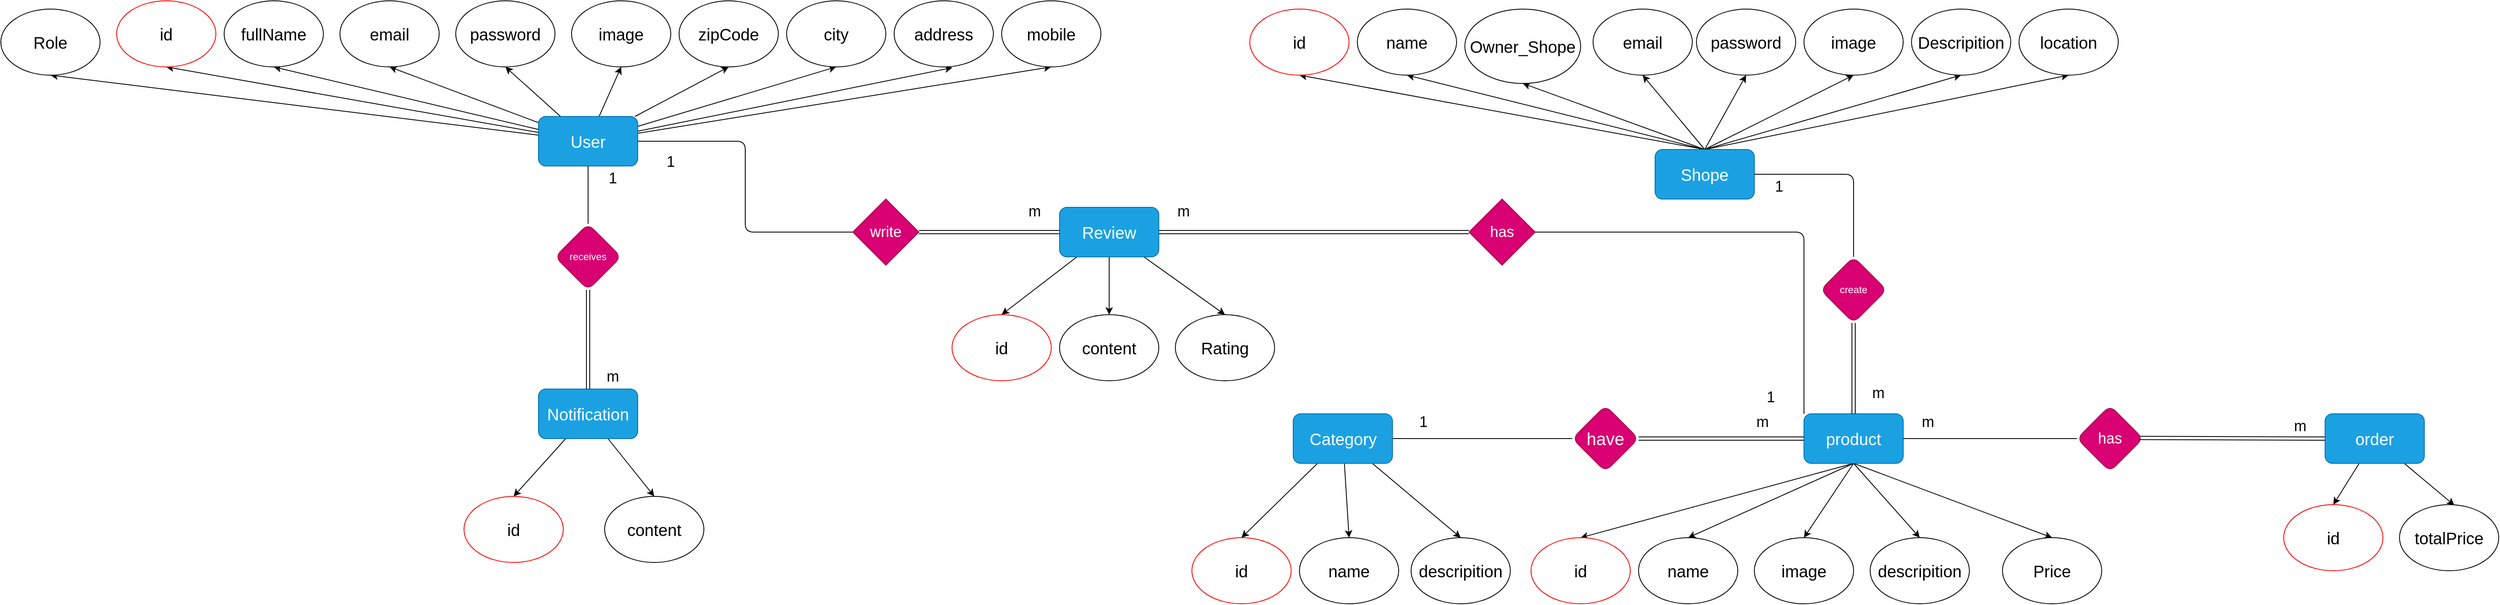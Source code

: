 <mxfile>
    <diagram id="7u9TaaNnizAlvTsoLanY" name="Page-1">
        <mxGraphModel dx="1810" dy="672" grid="1" gridSize="10" guides="1" tooltips="1" connect="1" arrows="1" fold="1" page="1" pageScale="1" pageWidth="850" pageHeight="1100" math="0" shadow="0">
            <root>
                <mxCell id="0"/>
                <mxCell id="1" parent="0"/>
                <mxCell id="14" style="edgeStyle=none;html=1;entryX=0.5;entryY=1;entryDx=0;entryDy=0;fontSize=20;" parent="1" source="3" target="13" edge="1">
                    <mxGeometry relative="1" as="geometry"/>
                </mxCell>
                <mxCell id="15" style="edgeStyle=none;html=1;entryX=0.587;entryY=1.011;entryDx=0;entryDy=0;entryPerimeter=0;fontSize=20;" parent="1" source="3" target="12" edge="1">
                    <mxGeometry relative="1" as="geometry"/>
                </mxCell>
                <mxCell id="16" style="edgeStyle=none;html=1;entryX=0.5;entryY=1;entryDx=0;entryDy=0;fontSize=20;" parent="1" source="3" target="11" edge="1">
                    <mxGeometry relative="1" as="geometry"/>
                </mxCell>
                <mxCell id="17" style="edgeStyle=none;html=1;entryX=0.5;entryY=1;entryDx=0;entryDy=0;fontSize=20;" parent="1" source="3" target="10" edge="1">
                    <mxGeometry relative="1" as="geometry"/>
                </mxCell>
                <mxCell id="18" style="edgeStyle=none;html=1;entryX=0.5;entryY=1;entryDx=0;entryDy=0;fontSize=20;" parent="1" source="3" target="9" edge="1">
                    <mxGeometry relative="1" as="geometry"/>
                </mxCell>
                <mxCell id="19" style="edgeStyle=none;html=1;entryX=0.5;entryY=1;entryDx=0;entryDy=0;fontSize=20;" parent="1" source="3" target="7" edge="1">
                    <mxGeometry relative="1" as="geometry"/>
                </mxCell>
                <mxCell id="20" style="edgeStyle=none;html=1;entryX=0.5;entryY=1;entryDx=0;entryDy=0;fontSize=20;" parent="1" source="3" target="6" edge="1">
                    <mxGeometry relative="1" as="geometry"/>
                </mxCell>
                <mxCell id="21" style="edgeStyle=none;html=1;entryX=0.5;entryY=1;entryDx=0;entryDy=0;fontSize=20;" parent="1" source="3" target="5" edge="1">
                    <mxGeometry relative="1" as="geometry"/>
                </mxCell>
                <mxCell id="22" style="edgeStyle=none;html=1;entryX=0.5;entryY=1;entryDx=0;entryDy=0;fontSize=20;" parent="1" source="3" target="4" edge="1">
                    <mxGeometry relative="1" as="geometry"/>
                </mxCell>
                <mxCell id="24" style="edgeStyle=none;html=1;entryX=0.5;entryY=1;entryDx=0;entryDy=0;fontSize=20;" parent="1" source="3" target="23" edge="1">
                    <mxGeometry relative="1" as="geometry"/>
                </mxCell>
                <mxCell id="3" value="&lt;font style=&quot;font-size: 20px;&quot;&gt;User&lt;/font&gt;" style="rounded=1;whiteSpace=wrap;html=1;fillColor=#1ba1e2;fontColor=#ffffff;strokeColor=#006EAF;" parent="1" vertex="1">
                    <mxGeometry x="110" y="180" width="120" height="60" as="geometry"/>
                </mxCell>
                <mxCell id="4" value="id" style="ellipse;whiteSpace=wrap;html=1;fontSize=20;strokeColor=#FF0000;" parent="1" vertex="1">
                    <mxGeometry x="-400" y="40" width="120" height="80" as="geometry"/>
                </mxCell>
                <mxCell id="5" value="fullName" style="ellipse;whiteSpace=wrap;html=1;fontSize=20;" parent="1" vertex="1">
                    <mxGeometry x="-270" y="40" width="120" height="80" as="geometry"/>
                </mxCell>
                <mxCell id="6" value="email" style="ellipse;whiteSpace=wrap;html=1;fontSize=20;" parent="1" vertex="1">
                    <mxGeometry x="-130" y="40" width="120" height="80" as="geometry"/>
                </mxCell>
                <mxCell id="7" value="password" style="ellipse;whiteSpace=wrap;html=1;fontSize=20;" parent="1" vertex="1">
                    <mxGeometry x="10" y="40" width="120" height="80" as="geometry"/>
                </mxCell>
                <mxCell id="9" value="image" style="ellipse;whiteSpace=wrap;html=1;fontSize=20;" parent="1" vertex="1">
                    <mxGeometry x="150" y="40" width="120" height="80" as="geometry"/>
                </mxCell>
                <mxCell id="10" value="zipCode" style="ellipse;whiteSpace=wrap;html=1;fontSize=20;" parent="1" vertex="1">
                    <mxGeometry x="280" y="40" width="120" height="80" as="geometry"/>
                </mxCell>
                <mxCell id="11" value="city" style="ellipse;whiteSpace=wrap;html=1;fontSize=20;" parent="1" vertex="1">
                    <mxGeometry x="410" y="40" width="120" height="80" as="geometry"/>
                </mxCell>
                <mxCell id="12" value="address" style="ellipse;whiteSpace=wrap;html=1;fontSize=20;" parent="1" vertex="1">
                    <mxGeometry x="540" y="40" width="120" height="80" as="geometry"/>
                </mxCell>
                <mxCell id="13" value="mobile" style="ellipse;whiteSpace=wrap;html=1;fontSize=20;" parent="1" vertex="1">
                    <mxGeometry x="670" y="40" width="120" height="80" as="geometry"/>
                </mxCell>
                <mxCell id="23" value="Role" style="ellipse;whiteSpace=wrap;html=1;fontSize=20;" parent="1" vertex="1">
                    <mxGeometry x="-540" y="50" width="120" height="80" as="geometry"/>
                </mxCell>
                <mxCell id="36" style="edgeStyle=none;html=1;entryX=0.5;entryY=1;entryDx=0;entryDy=0;fontSize=20;exitX=0.5;exitY=0;exitDx=0;exitDy=0;" parent="1" source="25" target="28" edge="1">
                    <mxGeometry relative="1" as="geometry"/>
                </mxCell>
                <mxCell id="37" style="edgeStyle=none;html=1;entryX=0.5;entryY=1;entryDx=0;entryDy=0;fontSize=20;exitX=0.5;exitY=0;exitDx=0;exitDy=0;" parent="1" source="25" target="29" edge="1">
                    <mxGeometry relative="1" as="geometry"/>
                </mxCell>
                <mxCell id="38" style="edgeStyle=none;html=1;entryX=0.5;entryY=1;entryDx=0;entryDy=0;fontSize=20;exitX=0.5;exitY=0;exitDx=0;exitDy=0;" parent="1" source="25" target="33" edge="1">
                    <mxGeometry relative="1" as="geometry"/>
                </mxCell>
                <mxCell id="39" style="edgeStyle=none;html=1;entryX=0.5;entryY=1;entryDx=0;entryDy=0;fontSize=20;exitX=0.5;exitY=0;exitDx=0;exitDy=0;" parent="1" source="25" target="30" edge="1">
                    <mxGeometry relative="1" as="geometry"/>
                </mxCell>
                <mxCell id="40" style="edgeStyle=none;html=1;entryX=0.5;entryY=1;entryDx=0;entryDy=0;fontSize=20;exitX=0.5;exitY=0;exitDx=0;exitDy=0;" parent="1" source="25" target="31" edge="1">
                    <mxGeometry relative="1" as="geometry"/>
                </mxCell>
                <mxCell id="41" style="edgeStyle=none;html=1;entryX=0.5;entryY=1;entryDx=0;entryDy=0;fontSize=20;exitX=0.5;exitY=0;exitDx=0;exitDy=0;" parent="1" source="25" target="32" edge="1">
                    <mxGeometry relative="1" as="geometry"/>
                </mxCell>
                <mxCell id="42" style="edgeStyle=none;html=1;entryX=0.5;entryY=1;entryDx=0;entryDy=0;fontSize=20;exitX=0.5;exitY=0;exitDx=0;exitDy=0;" parent="1" source="25" target="34" edge="1">
                    <mxGeometry relative="1" as="geometry"/>
                </mxCell>
                <mxCell id="43" style="edgeStyle=none;html=1;entryX=0.5;entryY=1;entryDx=0;entryDy=0;fontSize=20;exitX=0.5;exitY=0;exitDx=0;exitDy=0;" parent="1" source="25" target="35" edge="1">
                    <mxGeometry relative="1" as="geometry"/>
                </mxCell>
                <mxCell id="25" value="&lt;font style=&quot;font-size: 20px;&quot;&gt;Shope&lt;/font&gt;" style="rounded=1;whiteSpace=wrap;html=1;fillColor=#1ba1e2;fontColor=#ffffff;strokeColor=#006EAF;" parent="1" vertex="1">
                    <mxGeometry x="1460" y="220" width="120" height="60" as="geometry"/>
                </mxCell>
                <mxCell id="28" value="id" style="ellipse;whiteSpace=wrap;html=1;fontSize=20;strokeColor=#FF0000;" parent="1" vertex="1">
                    <mxGeometry x="970" y="50" width="120" height="80" as="geometry"/>
                </mxCell>
                <mxCell id="29" value="name" style="ellipse;whiteSpace=wrap;html=1;fontSize=20;" parent="1" vertex="1">
                    <mxGeometry x="1100" y="50" width="120" height="80" as="geometry"/>
                </mxCell>
                <mxCell id="30" value="email" style="ellipse;whiteSpace=wrap;html=1;fontSize=20;" parent="1" vertex="1">
                    <mxGeometry x="1385" y="50" width="120" height="80" as="geometry"/>
                </mxCell>
                <mxCell id="31" value="password" style="ellipse;whiteSpace=wrap;html=1;fontSize=20;" parent="1" vertex="1">
                    <mxGeometry x="1510" y="50" width="120" height="80" as="geometry"/>
                </mxCell>
                <mxCell id="32" value="image" style="ellipse;whiteSpace=wrap;html=1;fontSize=20;" parent="1" vertex="1">
                    <mxGeometry x="1640" y="50" width="120" height="80" as="geometry"/>
                </mxCell>
                <mxCell id="33" value="Owner_Shope" style="ellipse;whiteSpace=wrap;html=1;fontSize=20;" parent="1" vertex="1">
                    <mxGeometry x="1230" y="50" width="140" height="90" as="geometry"/>
                </mxCell>
                <mxCell id="34" value="Descripition" style="ellipse;whiteSpace=wrap;html=1;fontSize=20;" parent="1" vertex="1">
                    <mxGeometry x="1770" y="50" width="120" height="80" as="geometry"/>
                </mxCell>
                <mxCell id="35" value="location" style="ellipse;whiteSpace=wrap;html=1;fontSize=20;" parent="1" vertex="1">
                    <mxGeometry x="1900" y="50" width="120" height="80" as="geometry"/>
                </mxCell>
                <mxCell id="53" style="edgeStyle=none;html=1;entryX=0.5;entryY=0;entryDx=0;entryDy=0;" parent="1" source="44" target="50" edge="1">
                    <mxGeometry relative="1" as="geometry"/>
                </mxCell>
                <mxCell id="54" style="edgeStyle=none;html=1;entryX=0.5;entryY=0;entryDx=0;entryDy=0;" parent="1" source="44" target="51" edge="1">
                    <mxGeometry relative="1" as="geometry"/>
                </mxCell>
                <mxCell id="55" style="edgeStyle=none;html=1;entryX=0.5;entryY=0;entryDx=0;entryDy=0;" parent="1" source="44" target="52" edge="1">
                    <mxGeometry relative="1" as="geometry"/>
                </mxCell>
                <mxCell id="44" value="&lt;font style=&quot;font-size: 20px;&quot;&gt;Category&lt;/font&gt;" style="rounded=1;whiteSpace=wrap;html=1;fillColor=#1ba1e2;fontColor=#ffffff;strokeColor=#006EAF;" parent="1" vertex="1">
                    <mxGeometry x="1022.5" y="540" width="120" height="60" as="geometry"/>
                </mxCell>
                <mxCell id="67" style="edgeStyle=none;html=1;entryX=0.5;entryY=0;entryDx=0;entryDy=0;exitX=0.5;exitY=1;exitDx=0;exitDy=0;" parent="1" source="46" target="62" edge="1">
                    <mxGeometry relative="1" as="geometry"/>
                </mxCell>
                <mxCell id="68" style="edgeStyle=none;html=1;entryX=0.5;entryY=0;entryDx=0;entryDy=0;exitX=0.5;exitY=1;exitDx=0;exitDy=0;" parent="1" source="46" target="63" edge="1">
                    <mxGeometry relative="1" as="geometry"/>
                </mxCell>
                <mxCell id="69" style="edgeStyle=none;html=1;entryX=0.5;entryY=0;entryDx=0;entryDy=0;exitX=0.5;exitY=1;exitDx=0;exitDy=0;" parent="1" source="46" target="64" edge="1">
                    <mxGeometry relative="1" as="geometry"/>
                </mxCell>
                <mxCell id="70" style="edgeStyle=none;html=1;entryX=0.5;entryY=0;entryDx=0;entryDy=0;exitX=0.5;exitY=1;exitDx=0;exitDy=0;" parent="1" source="46" target="65" edge="1">
                    <mxGeometry relative="1" as="geometry"/>
                </mxCell>
                <mxCell id="71" style="edgeStyle=none;html=1;entryX=0.5;entryY=0;entryDx=0;entryDy=0;exitX=0.5;exitY=1;exitDx=0;exitDy=0;" parent="1" source="46" target="66" edge="1">
                    <mxGeometry relative="1" as="geometry"/>
                </mxCell>
                <mxCell id="46" value="&lt;font style=&quot;font-size: 20px;&quot;&gt;product&lt;/font&gt;" style="rounded=1;whiteSpace=wrap;html=1;fillColor=#1ba1e2;fontColor=#ffffff;strokeColor=#006EAF;" parent="1" vertex="1">
                    <mxGeometry x="1640" y="540" width="120" height="60" as="geometry"/>
                </mxCell>
                <mxCell id="80" style="edgeStyle=none;html=1;entryX=0.5;entryY=0;entryDx=0;entryDy=0;fontSize=18;" parent="1" source="47" target="78" edge="1">
                    <mxGeometry relative="1" as="geometry"/>
                </mxCell>
                <mxCell id="81" style="edgeStyle=none;html=1;entryX=0.5;entryY=0;entryDx=0;entryDy=0;fontSize=18;" parent="1" source="47" target="79" edge="1">
                    <mxGeometry relative="1" as="geometry"/>
                </mxCell>
                <mxCell id="47" value="&lt;font style=&quot;font-size: 20px;&quot;&gt;Notification&lt;/font&gt;" style="rounded=1;whiteSpace=wrap;html=1;fillColor=#1ba1e2;fontColor=#ffffff;strokeColor=#006EAF;" parent="1" vertex="1">
                    <mxGeometry x="110" y="510" width="120" height="60" as="geometry"/>
                </mxCell>
                <mxCell id="120" style="edgeStyle=none;html=1;entryX=0.5;entryY=0;entryDx=0;entryDy=0;" edge="1" parent="1" source="48" target="117">
                    <mxGeometry relative="1" as="geometry"/>
                </mxCell>
                <mxCell id="121" style="edgeStyle=none;html=1;entryX=0.5;entryY=0;entryDx=0;entryDy=0;" edge="1" parent="1" source="48" target="118">
                    <mxGeometry relative="1" as="geometry"/>
                </mxCell>
                <mxCell id="122" style="edgeStyle=none;html=1;entryX=0.5;entryY=0;entryDx=0;entryDy=0;" edge="1" parent="1" source="48" target="119">
                    <mxGeometry relative="1" as="geometry"/>
                </mxCell>
                <mxCell id="48" value="&lt;font style=&quot;font-size: 20px;&quot;&gt;Review&lt;/font&gt;" style="rounded=1;whiteSpace=wrap;html=1;fillColor=#1ba1e2;fontColor=#ffffff;strokeColor=#006EAF;" parent="1" vertex="1">
                    <mxGeometry x="740" y="290" width="120" height="60" as="geometry"/>
                </mxCell>
                <mxCell id="101" style="edgeStyle=none;html=1;entryX=0.5;entryY=0;entryDx=0;entryDy=0;fontSize=18;" parent="1" source="49" target="99" edge="1">
                    <mxGeometry relative="1" as="geometry"/>
                </mxCell>
                <mxCell id="102" style="edgeStyle=none;html=1;entryX=0.553;entryY=0.011;entryDx=0;entryDy=0;entryPerimeter=0;fontSize=18;" parent="1" source="49" target="100" edge="1">
                    <mxGeometry relative="1" as="geometry"/>
                </mxCell>
                <mxCell id="49" value="&lt;font style=&quot;font-size: 20px;&quot;&gt;order&lt;br&gt;&lt;/font&gt;" style="rounded=1;whiteSpace=wrap;html=1;fillColor=#1ba1e2;fontColor=#ffffff;strokeColor=#006EAF;" parent="1" vertex="1">
                    <mxGeometry x="2270" y="540" width="120" height="60" as="geometry"/>
                </mxCell>
                <mxCell id="50" value="id" style="ellipse;whiteSpace=wrap;html=1;fontSize=20;strokeColor=#FF0000;" parent="1" vertex="1">
                    <mxGeometry x="900" y="690" width="120" height="80" as="geometry"/>
                </mxCell>
                <mxCell id="51" value="name" style="ellipse;whiteSpace=wrap;html=1;fontSize=20;" parent="1" vertex="1">
                    <mxGeometry x="1030" y="690" width="120" height="80" as="geometry"/>
                </mxCell>
                <mxCell id="52" value="descripition" style="ellipse;whiteSpace=wrap;html=1;fontSize=20;" parent="1" vertex="1">
                    <mxGeometry x="1165" y="690" width="120" height="80" as="geometry"/>
                </mxCell>
                <mxCell id="59" value="create" style="rhombus;whiteSpace=wrap;html=1;rounded=1;fillColor=#d80073;fontColor=#ffffff;strokeColor=#A50040;" parent="1" vertex="1">
                    <mxGeometry x="1660" y="350" width="80" height="80" as="geometry"/>
                </mxCell>
                <mxCell id="62" value="id" style="ellipse;whiteSpace=wrap;html=1;fontSize=20;strokeColor=#FF0000;" parent="1" vertex="1">
                    <mxGeometry x="1310" y="690" width="120" height="80" as="geometry"/>
                </mxCell>
                <mxCell id="63" value="name" style="ellipse;whiteSpace=wrap;html=1;fontSize=20;" parent="1" vertex="1">
                    <mxGeometry x="1440" y="690" width="120" height="80" as="geometry"/>
                </mxCell>
                <mxCell id="64" value="image" style="ellipse;whiteSpace=wrap;html=1;fontSize=20;" parent="1" vertex="1">
                    <mxGeometry x="1580" y="690" width="120" height="80" as="geometry"/>
                </mxCell>
                <mxCell id="65" value="descripition" style="ellipse;whiteSpace=wrap;html=1;fontSize=20;" parent="1" vertex="1">
                    <mxGeometry x="1720" y="690" width="120" height="80" as="geometry"/>
                </mxCell>
                <mxCell id="66" value="Price" style="ellipse;whiteSpace=wrap;html=1;fontSize=20;" parent="1" vertex="1">
                    <mxGeometry x="1880" y="690" width="120" height="80" as="geometry"/>
                </mxCell>
                <mxCell id="72" value="&lt;font style=&quot;font-size: 18px;&quot;&gt;has&lt;/font&gt;" style="rhombus;whiteSpace=wrap;html=1;rounded=1;fillColor=#d80073;fontColor=#ffffff;strokeColor=#A50040;" parent="1" vertex="1">
                    <mxGeometry x="1970" y="530" width="80" height="80" as="geometry"/>
                </mxCell>
                <mxCell id="75" value="&lt;font style=&quot;font-size: 21px;&quot;&gt;have&lt;/font&gt;" style="rhombus;whiteSpace=wrap;html=1;rounded=1;fillColor=#d80073;fontColor=#ffffff;strokeColor=#A50040;" parent="1" vertex="1">
                    <mxGeometry x="1360" y="530" width="80" height="80" as="geometry"/>
                </mxCell>
                <mxCell id="78" value="id" style="ellipse;whiteSpace=wrap;html=1;fontSize=20;strokeColor=#FF0000;" parent="1" vertex="1">
                    <mxGeometry x="20" y="640" width="120" height="80" as="geometry"/>
                </mxCell>
                <mxCell id="79" value="content" style="ellipse;whiteSpace=wrap;html=1;fontSize=20;" parent="1" vertex="1">
                    <mxGeometry x="190" y="640" width="120" height="80" as="geometry"/>
                </mxCell>
                <mxCell id="83" value="receives" style="rhombus;whiteSpace=wrap;html=1;rounded=1;fillColor=#d80073;fontColor=#ffffff;strokeColor=#A50040;" parent="1" vertex="1">
                    <mxGeometry x="130" y="310" width="80" height="80" as="geometry"/>
                </mxCell>
                <mxCell id="87" value="1" style="text;html=1;strokeColor=none;fillColor=none;align=center;verticalAlign=middle;whiteSpace=wrap;rounded=0;fontSize=18;" parent="1" vertex="1">
                    <mxGeometry x="170" y="240" width="60" height="30" as="geometry"/>
                </mxCell>
                <mxCell id="88" value="" style="endArrow=none;html=1;fontSize=18;entryX=0.5;entryY=1;entryDx=0;entryDy=0;" parent="1" source="83" target="3" edge="1">
                    <mxGeometry width="50" height="50" relative="1" as="geometry">
                        <mxPoint x="110" y="350" as="sourcePoint"/>
                        <mxPoint x="160" y="300" as="targetPoint"/>
                    </mxGeometry>
                </mxCell>
                <mxCell id="89" value="" style="shape=link;html=1;fontSize=18;entryX=0.5;entryY=0;entryDx=0;entryDy=0;exitX=0.5;exitY=1;exitDx=0;exitDy=0;" parent="1" source="83" target="47" edge="1">
                    <mxGeometry width="100" relative="1" as="geometry">
                        <mxPoint x="80" y="320" as="sourcePoint"/>
                        <mxPoint x="180" y="320" as="targetPoint"/>
                    </mxGeometry>
                </mxCell>
                <mxCell id="90" value="m" style="text;html=1;strokeColor=none;fillColor=none;align=center;verticalAlign=middle;whiteSpace=wrap;rounded=0;fontSize=18;" parent="1" vertex="1">
                    <mxGeometry x="170" y="480" width="60" height="30" as="geometry"/>
                </mxCell>
                <mxCell id="91" value="" style="endArrow=none;html=1;fontSize=18;entryX=1;entryY=0.5;entryDx=0;entryDy=0;exitX=0.5;exitY=0;exitDx=0;exitDy=0;" parent="1" source="59" target="25" edge="1">
                    <mxGeometry width="50" height="50" relative="1" as="geometry">
                        <mxPoint x="1550" y="360" as="sourcePoint"/>
                        <mxPoint x="1600" y="310" as="targetPoint"/>
                        <Array as="points">
                            <mxPoint x="1700" y="250"/>
                        </Array>
                    </mxGeometry>
                </mxCell>
                <mxCell id="92" value="1" style="text;html=1;strokeColor=none;fillColor=none;align=center;verticalAlign=middle;whiteSpace=wrap;rounded=0;fontSize=18;" parent="1" vertex="1">
                    <mxGeometry x="1580" y="250" width="60" height="30" as="geometry"/>
                </mxCell>
                <mxCell id="93" value="" style="shape=link;html=1;fontSize=18;exitX=0.5;exitY=1;exitDx=0;exitDy=0;entryX=0.5;entryY=0;entryDx=0;entryDy=0;" parent="1" source="59" target="46" edge="1">
                    <mxGeometry width="100" relative="1" as="geometry">
                        <mxPoint x="2110" y="430" as="sourcePoint"/>
                        <mxPoint x="2210" y="430" as="targetPoint"/>
                    </mxGeometry>
                </mxCell>
                <mxCell id="94" value="m" style="text;html=1;strokeColor=none;fillColor=none;align=center;verticalAlign=middle;whiteSpace=wrap;rounded=0;fontSize=18;" parent="1" vertex="1">
                    <mxGeometry x="1700" y="500" width="60" height="30" as="geometry"/>
                </mxCell>
                <mxCell id="95" value="" style="shape=link;html=1;fontSize=18;exitX=0;exitY=0.5;exitDx=0;exitDy=0;entryX=0.946;entryY=0.49;entryDx=0;entryDy=0;entryPerimeter=0;" parent="1" source="49" target="72" edge="1">
                    <mxGeometry width="100" relative="1" as="geometry">
                        <mxPoint x="1950" y="560" as="sourcePoint"/>
                        <mxPoint x="2050" y="560" as="targetPoint"/>
                    </mxGeometry>
                </mxCell>
                <mxCell id="96" value="" style="endArrow=none;html=1;fontSize=18;exitX=1;exitY=0.5;exitDx=0;exitDy=0;entryX=0;entryY=0.5;entryDx=0;entryDy=0;" parent="1" source="46" target="72" edge="1">
                    <mxGeometry width="50" height="50" relative="1" as="geometry">
                        <mxPoint x="1990" y="590" as="sourcePoint"/>
                        <mxPoint x="2040" y="540" as="targetPoint"/>
                    </mxGeometry>
                </mxCell>
                <mxCell id="97" value="m" style="text;html=1;strokeColor=none;fillColor=none;align=center;verticalAlign=middle;whiteSpace=wrap;rounded=0;fontSize=18;" parent="1" vertex="1">
                    <mxGeometry x="1760" y="535" width="60" height="30" as="geometry"/>
                </mxCell>
                <mxCell id="98" value="m" style="text;html=1;strokeColor=none;fillColor=none;align=center;verticalAlign=middle;whiteSpace=wrap;rounded=0;fontSize=18;" parent="1" vertex="1">
                    <mxGeometry x="2210" y="540" width="60" height="30" as="geometry"/>
                </mxCell>
                <mxCell id="99" value="id" style="ellipse;whiteSpace=wrap;html=1;fontSize=20;strokeColor=#FF0000;" parent="1" vertex="1">
                    <mxGeometry x="2220" y="650" width="120" height="80" as="geometry"/>
                </mxCell>
                <mxCell id="100" value="totalPrice" style="ellipse;whiteSpace=wrap;html=1;fontSize=20;" parent="1" vertex="1">
                    <mxGeometry x="2360" y="650" width="120" height="80" as="geometry"/>
                </mxCell>
                <mxCell id="103" value="" style="endArrow=none;html=1;fontSize=18;exitX=1;exitY=0.5;exitDx=0;exitDy=0;entryX=0;entryY=0.5;entryDx=0;entryDy=0;" parent="1" source="3" target="104" edge="1">
                    <mxGeometry width="50" height="50" relative="1" as="geometry">
                        <mxPoint x="710" y="500" as="sourcePoint"/>
                        <mxPoint x="760" y="450" as="targetPoint"/>
                        <Array as="points">
                            <mxPoint x="360" y="210"/>
                            <mxPoint x="360" y="320"/>
                        </Array>
                    </mxGeometry>
                </mxCell>
                <mxCell id="104" value="write" style="rhombus;whiteSpace=wrap;html=1;fontSize=18;fillColor=#d80073;fontColor=#ffffff;strokeColor=#A50040;" parent="1" vertex="1">
                    <mxGeometry x="490" y="280" width="80" height="80" as="geometry"/>
                </mxCell>
                <mxCell id="105" value="" style="shape=link;html=1;fontSize=18;entryX=0;entryY=0.5;entryDx=0;entryDy=0;exitX=1;exitY=0.5;exitDx=0;exitDy=0;" parent="1" source="104" target="48" edge="1">
                    <mxGeometry width="100" relative="1" as="geometry">
                        <mxPoint x="630" y="410" as="sourcePoint"/>
                        <mxPoint x="730" y="410" as="targetPoint"/>
                    </mxGeometry>
                </mxCell>
                <mxCell id="106" value="1" style="text;html=1;strokeColor=none;fillColor=none;align=center;verticalAlign=middle;whiteSpace=wrap;rounded=0;fontSize=18;" parent="1" vertex="1">
                    <mxGeometry x="240" y="220" width="60" height="30" as="geometry"/>
                </mxCell>
                <mxCell id="107" value="m" style="text;html=1;strokeColor=none;fillColor=none;align=center;verticalAlign=middle;whiteSpace=wrap;rounded=0;fontSize=18;" parent="1" vertex="1">
                    <mxGeometry x="680" y="280" width="60" height="30" as="geometry"/>
                </mxCell>
                <mxCell id="108" value="has" style="rhombus;whiteSpace=wrap;html=1;fontSize=18;fillColor=#d80073;fontColor=#ffffff;strokeColor=#A50040;" parent="1" vertex="1">
                    <mxGeometry x="1235" y="280" width="80" height="80" as="geometry"/>
                </mxCell>
                <mxCell id="109" value="" style="endArrow=none;html=1;fontSize=18;exitX=0;exitY=0;exitDx=0;exitDy=0;entryX=1;entryY=0.5;entryDx=0;entryDy=0;" parent="1" source="46" target="108" edge="1">
                    <mxGeometry width="50" height="50" relative="1" as="geometry">
                        <mxPoint x="1210" y="420" as="sourcePoint"/>
                        <mxPoint x="1260" y="370" as="targetPoint"/>
                        <Array as="points">
                            <mxPoint x="1640" y="440"/>
                            <mxPoint x="1640" y="320"/>
                        </Array>
                    </mxGeometry>
                </mxCell>
                <mxCell id="110" value="" style="shape=link;html=1;fontSize=18;exitX=1;exitY=0.5;exitDx=0;exitDy=0;entryX=0;entryY=0.5;entryDx=0;entryDy=0;" parent="1" source="48" target="108" edge="1">
                    <mxGeometry width="100" relative="1" as="geometry">
                        <mxPoint x="1190" y="390" as="sourcePoint"/>
                        <mxPoint x="1210" y="380" as="targetPoint"/>
                    </mxGeometry>
                </mxCell>
                <mxCell id="111" value="m" style="text;html=1;strokeColor=none;fillColor=none;align=center;verticalAlign=middle;whiteSpace=wrap;rounded=0;fontSize=18;" parent="1" vertex="1">
                    <mxGeometry x="860" y="280" width="60" height="30" as="geometry"/>
                </mxCell>
                <mxCell id="112" value="1" style="text;html=1;strokeColor=none;fillColor=none;align=center;verticalAlign=middle;whiteSpace=wrap;rounded=0;fontSize=18;" parent="1" vertex="1">
                    <mxGeometry x="1570" y="505" width="60" height="30" as="geometry"/>
                </mxCell>
                <mxCell id="113" value="" style="endArrow=none;html=1;fontSize=18;entryX=0;entryY=0.5;entryDx=0;entryDy=0;exitX=1;exitY=0.5;exitDx=0;exitDy=0;" parent="1" source="44" target="75" edge="1">
                    <mxGeometry width="50" height="50" relative="1" as="geometry">
                        <mxPoint x="1330" y="690" as="sourcePoint"/>
                        <mxPoint x="1380" y="640" as="targetPoint"/>
                    </mxGeometry>
                </mxCell>
                <mxCell id="114" value="" style="shape=link;html=1;fontSize=18;entryX=0;entryY=0.5;entryDx=0;entryDy=0;exitX=1;exitY=0.5;exitDx=0;exitDy=0;" parent="1" source="75" target="46" edge="1">
                    <mxGeometry width="100" relative="1" as="geometry">
                        <mxPoint x="1310" y="670" as="sourcePoint"/>
                        <mxPoint x="1410" y="670" as="targetPoint"/>
                    </mxGeometry>
                </mxCell>
                <mxCell id="115" value="1" style="text;html=1;strokeColor=none;fillColor=none;align=center;verticalAlign=middle;whiteSpace=wrap;rounded=0;fontSize=18;" parent="1" vertex="1">
                    <mxGeometry x="1150" y="535" width="60" height="30" as="geometry"/>
                </mxCell>
                <mxCell id="116" value="m" style="text;html=1;strokeColor=none;fillColor=none;align=center;verticalAlign=middle;whiteSpace=wrap;rounded=0;fontSize=18;" parent="1" vertex="1">
                    <mxGeometry x="1560" y="535" width="60" height="30" as="geometry"/>
                </mxCell>
                <mxCell id="117" value="id" style="ellipse;whiteSpace=wrap;html=1;fontSize=20;strokeColor=#FF0000;" vertex="1" parent="1">
                    <mxGeometry x="610" y="420" width="120" height="80" as="geometry"/>
                </mxCell>
                <mxCell id="118" value="content" style="ellipse;whiteSpace=wrap;html=1;fontSize=20;" vertex="1" parent="1">
                    <mxGeometry x="740" y="420" width="120" height="80" as="geometry"/>
                </mxCell>
                <mxCell id="119" value="Rating" style="ellipse;whiteSpace=wrap;html=1;fontSize=20;" vertex="1" parent="1">
                    <mxGeometry x="880" y="420" width="120" height="80" as="geometry"/>
                </mxCell>
            </root>
        </mxGraphModel>
    </diagram>
</mxfile>